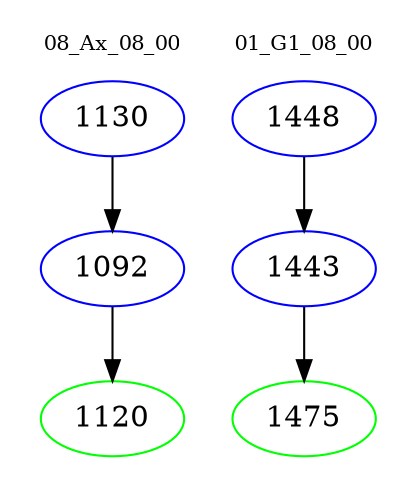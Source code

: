 digraph{
subgraph cluster_0 {
color = white
label = "08_Ax_08_00";
fontsize=10;
T0_1130 [label="1130", color="blue"]
T0_1130 -> T0_1092 [color="black"]
T0_1092 [label="1092", color="blue"]
T0_1092 -> T0_1120 [color="black"]
T0_1120 [label="1120", color="green"]
}
subgraph cluster_1 {
color = white
label = "01_G1_08_00";
fontsize=10;
T1_1448 [label="1448", color="blue"]
T1_1448 -> T1_1443 [color="black"]
T1_1443 [label="1443", color="blue"]
T1_1443 -> T1_1475 [color="black"]
T1_1475 [label="1475", color="green"]
}
}

